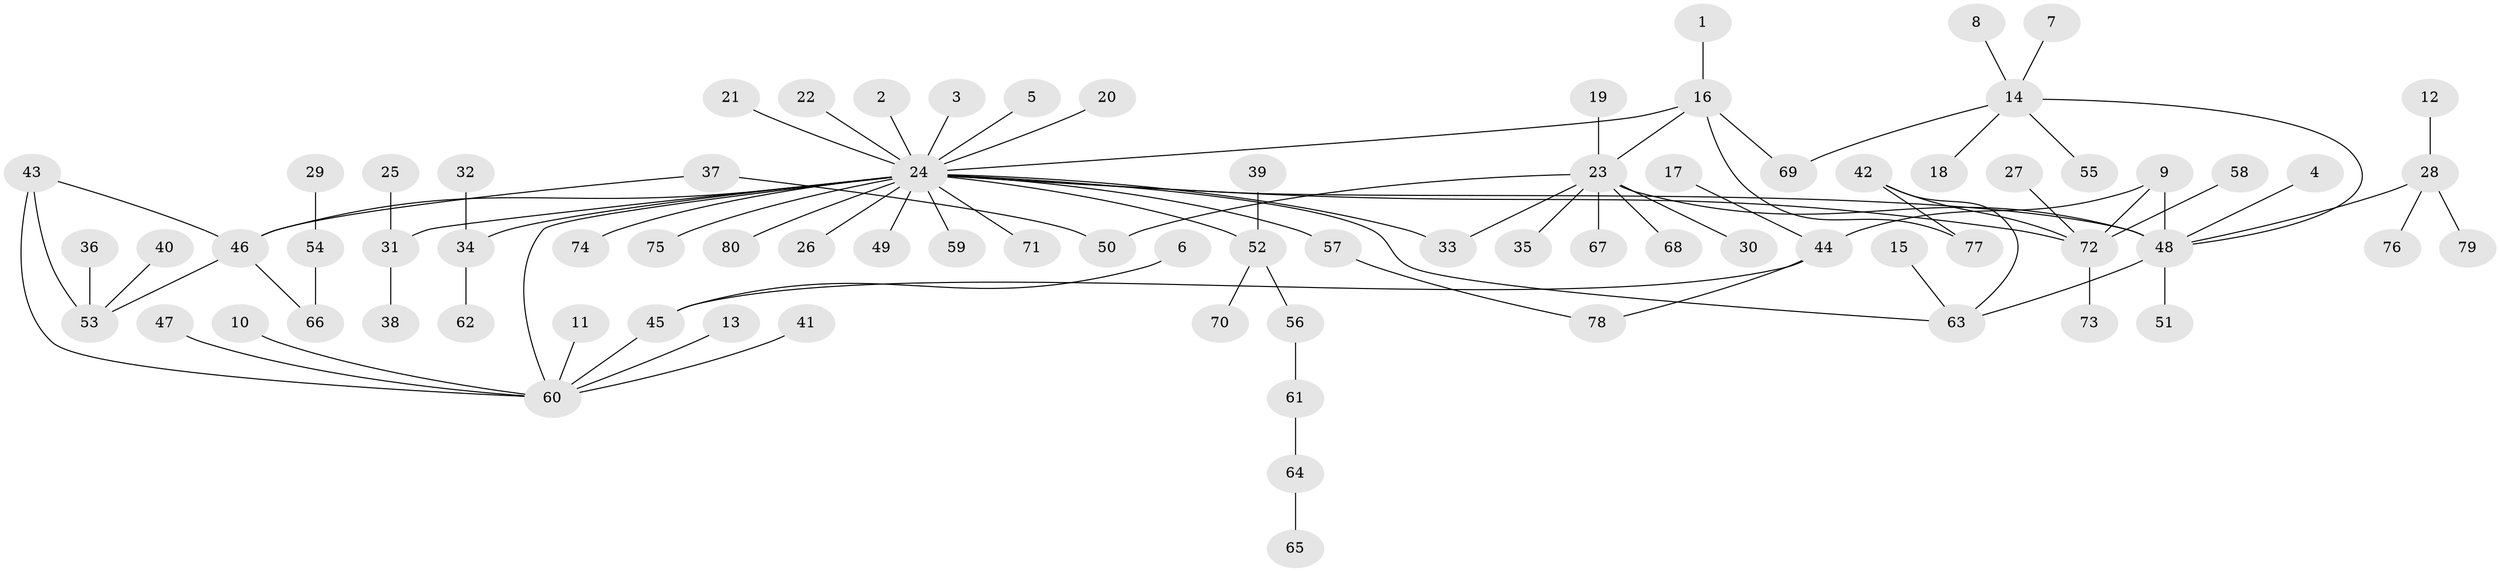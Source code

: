 // original degree distribution, {9: 0.008849557522123894, 27: 0.008849557522123894, 7: 0.02654867256637168, 1: 0.6371681415929203, 5: 0.035398230088495575, 10: 0.017699115044247787, 4: 0.05309734513274336, 6: 0.008849557522123894, 2: 0.1415929203539823, 3: 0.061946902654867256}
// Generated by graph-tools (version 1.1) at 2025/36/03/04/25 23:36:52]
// undirected, 80 vertices, 91 edges
graph export_dot {
  node [color=gray90,style=filled];
  1;
  2;
  3;
  4;
  5;
  6;
  7;
  8;
  9;
  10;
  11;
  12;
  13;
  14;
  15;
  16;
  17;
  18;
  19;
  20;
  21;
  22;
  23;
  24;
  25;
  26;
  27;
  28;
  29;
  30;
  31;
  32;
  33;
  34;
  35;
  36;
  37;
  38;
  39;
  40;
  41;
  42;
  43;
  44;
  45;
  46;
  47;
  48;
  49;
  50;
  51;
  52;
  53;
  54;
  55;
  56;
  57;
  58;
  59;
  60;
  61;
  62;
  63;
  64;
  65;
  66;
  67;
  68;
  69;
  70;
  71;
  72;
  73;
  74;
  75;
  76;
  77;
  78;
  79;
  80;
  1 -- 16 [weight=1.0];
  2 -- 24 [weight=1.0];
  3 -- 24 [weight=1.0];
  4 -- 48 [weight=1.0];
  5 -- 24 [weight=1.0];
  6 -- 45 [weight=1.0];
  7 -- 14 [weight=1.0];
  8 -- 14 [weight=1.0];
  9 -- 44 [weight=1.0];
  9 -- 48 [weight=1.0];
  9 -- 72 [weight=1.0];
  10 -- 60 [weight=1.0];
  11 -- 60 [weight=1.0];
  12 -- 28 [weight=1.0];
  13 -- 60 [weight=1.0];
  14 -- 18 [weight=1.0];
  14 -- 48 [weight=1.0];
  14 -- 55 [weight=1.0];
  14 -- 69 [weight=1.0];
  15 -- 63 [weight=1.0];
  16 -- 23 [weight=1.0];
  16 -- 24 [weight=1.0];
  16 -- 69 [weight=1.0];
  16 -- 77 [weight=1.0];
  17 -- 44 [weight=1.0];
  19 -- 23 [weight=1.0];
  20 -- 24 [weight=1.0];
  21 -- 24 [weight=1.0];
  22 -- 24 [weight=1.0];
  23 -- 30 [weight=1.0];
  23 -- 33 [weight=1.0];
  23 -- 35 [weight=1.0];
  23 -- 48 [weight=1.0];
  23 -- 50 [weight=1.0];
  23 -- 67 [weight=1.0];
  23 -- 68 [weight=1.0];
  24 -- 26 [weight=1.0];
  24 -- 31 [weight=1.0];
  24 -- 33 [weight=1.0];
  24 -- 34 [weight=1.0];
  24 -- 46 [weight=1.0];
  24 -- 48 [weight=1.0];
  24 -- 49 [weight=1.0];
  24 -- 52 [weight=1.0];
  24 -- 57 [weight=1.0];
  24 -- 59 [weight=1.0];
  24 -- 60 [weight=1.0];
  24 -- 63 [weight=1.0];
  24 -- 71 [weight=1.0];
  24 -- 72 [weight=1.0];
  24 -- 74 [weight=1.0];
  24 -- 75 [weight=1.0];
  24 -- 80 [weight=1.0];
  25 -- 31 [weight=1.0];
  27 -- 72 [weight=1.0];
  28 -- 48 [weight=1.0];
  28 -- 76 [weight=1.0];
  28 -- 79 [weight=1.0];
  29 -- 54 [weight=1.0];
  31 -- 38 [weight=1.0];
  32 -- 34 [weight=1.0];
  34 -- 62 [weight=1.0];
  36 -- 53 [weight=1.0];
  37 -- 46 [weight=1.0];
  37 -- 50 [weight=1.0];
  39 -- 52 [weight=1.0];
  40 -- 53 [weight=1.0];
  41 -- 60 [weight=1.0];
  42 -- 63 [weight=1.0];
  42 -- 72 [weight=1.0];
  42 -- 77 [weight=1.0];
  43 -- 46 [weight=1.0];
  43 -- 53 [weight=1.0];
  43 -- 60 [weight=1.0];
  44 -- 45 [weight=1.0];
  44 -- 78 [weight=1.0];
  45 -- 60 [weight=1.0];
  46 -- 53 [weight=1.0];
  46 -- 66 [weight=1.0];
  47 -- 60 [weight=1.0];
  48 -- 51 [weight=1.0];
  48 -- 63 [weight=1.0];
  52 -- 56 [weight=1.0];
  52 -- 70 [weight=1.0];
  54 -- 66 [weight=1.0];
  56 -- 61 [weight=1.0];
  57 -- 78 [weight=1.0];
  58 -- 72 [weight=1.0];
  61 -- 64 [weight=1.0];
  64 -- 65 [weight=1.0];
  72 -- 73 [weight=1.0];
}
